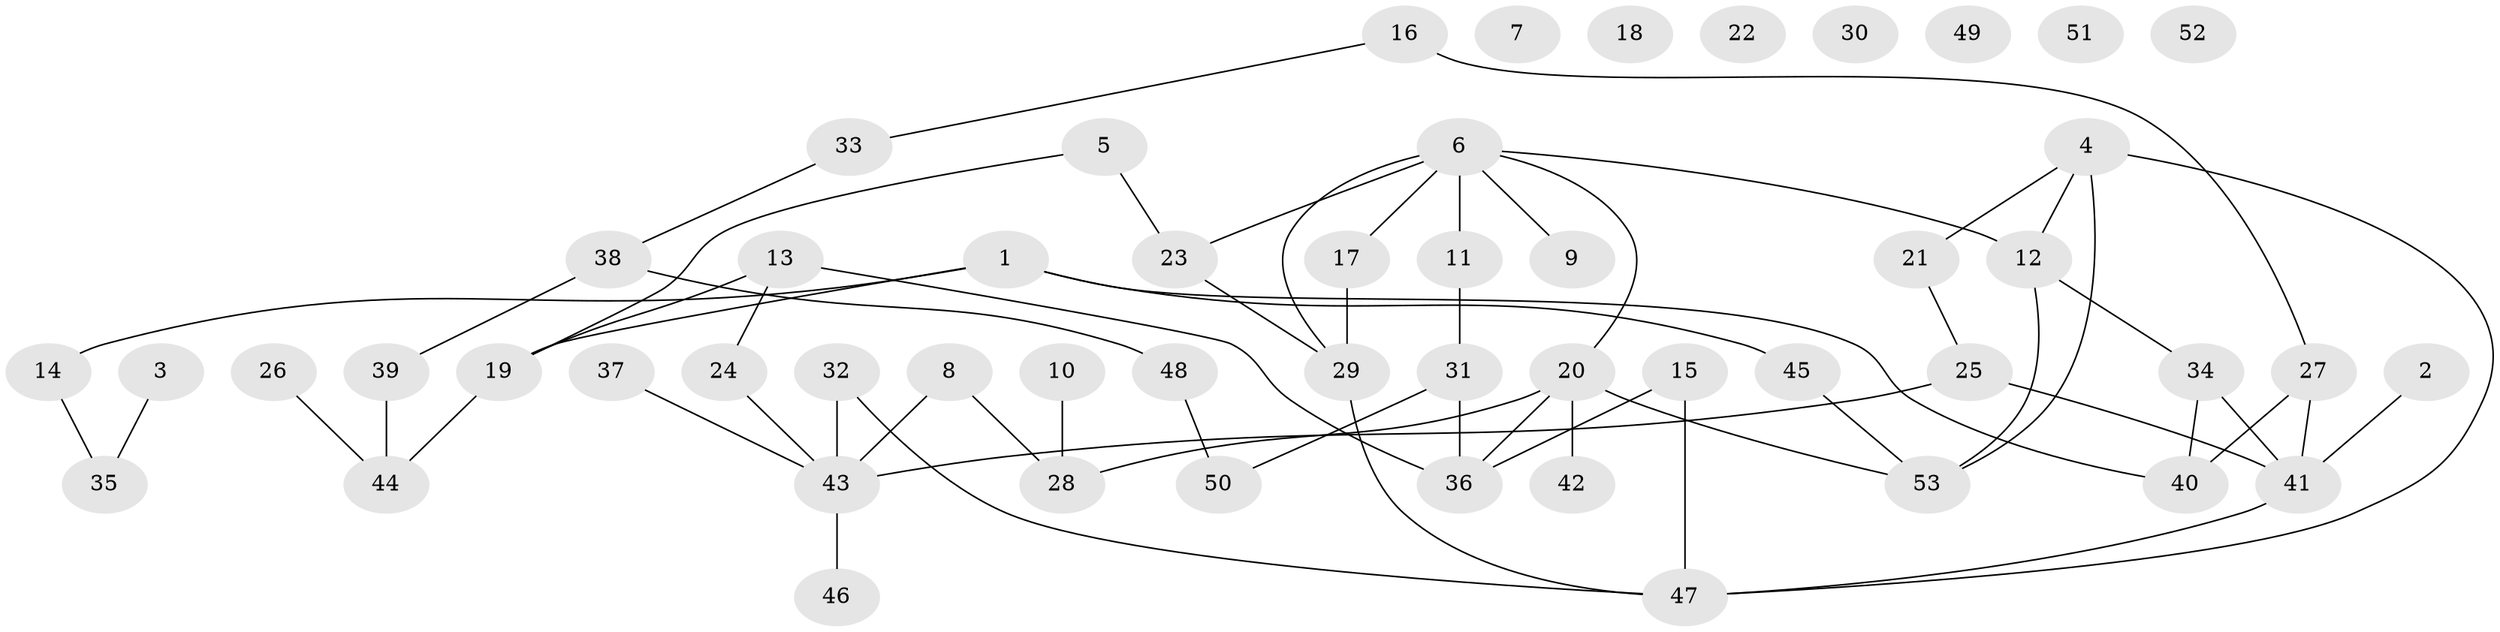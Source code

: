 // Generated by graph-tools (version 1.1) at 2025/39/03/09/25 04:39:46]
// undirected, 53 vertices, 63 edges
graph export_dot {
graph [start="1"]
  node [color=gray90,style=filled];
  1;
  2;
  3;
  4;
  5;
  6;
  7;
  8;
  9;
  10;
  11;
  12;
  13;
  14;
  15;
  16;
  17;
  18;
  19;
  20;
  21;
  22;
  23;
  24;
  25;
  26;
  27;
  28;
  29;
  30;
  31;
  32;
  33;
  34;
  35;
  36;
  37;
  38;
  39;
  40;
  41;
  42;
  43;
  44;
  45;
  46;
  47;
  48;
  49;
  50;
  51;
  52;
  53;
  1 -- 14;
  1 -- 19;
  1 -- 40;
  1 -- 45;
  2 -- 41;
  3 -- 35;
  4 -- 12;
  4 -- 21;
  4 -- 47;
  4 -- 53;
  5 -- 19;
  5 -- 23;
  6 -- 9;
  6 -- 11;
  6 -- 12;
  6 -- 17;
  6 -- 20;
  6 -- 23;
  6 -- 29;
  8 -- 28;
  8 -- 43;
  10 -- 28;
  11 -- 31;
  12 -- 34;
  12 -- 53;
  13 -- 19;
  13 -- 24;
  13 -- 36;
  14 -- 35;
  15 -- 36;
  15 -- 47;
  16 -- 27;
  16 -- 33;
  17 -- 29;
  19 -- 44;
  20 -- 28;
  20 -- 36;
  20 -- 42;
  20 -- 53;
  21 -- 25;
  23 -- 29;
  24 -- 43;
  25 -- 41;
  25 -- 43;
  26 -- 44;
  27 -- 40;
  27 -- 41;
  29 -- 47;
  31 -- 36;
  31 -- 50;
  32 -- 43;
  32 -- 47;
  33 -- 38;
  34 -- 40;
  34 -- 41;
  37 -- 43;
  38 -- 39;
  38 -- 48;
  39 -- 44;
  41 -- 47;
  43 -- 46;
  45 -- 53;
  48 -- 50;
}
